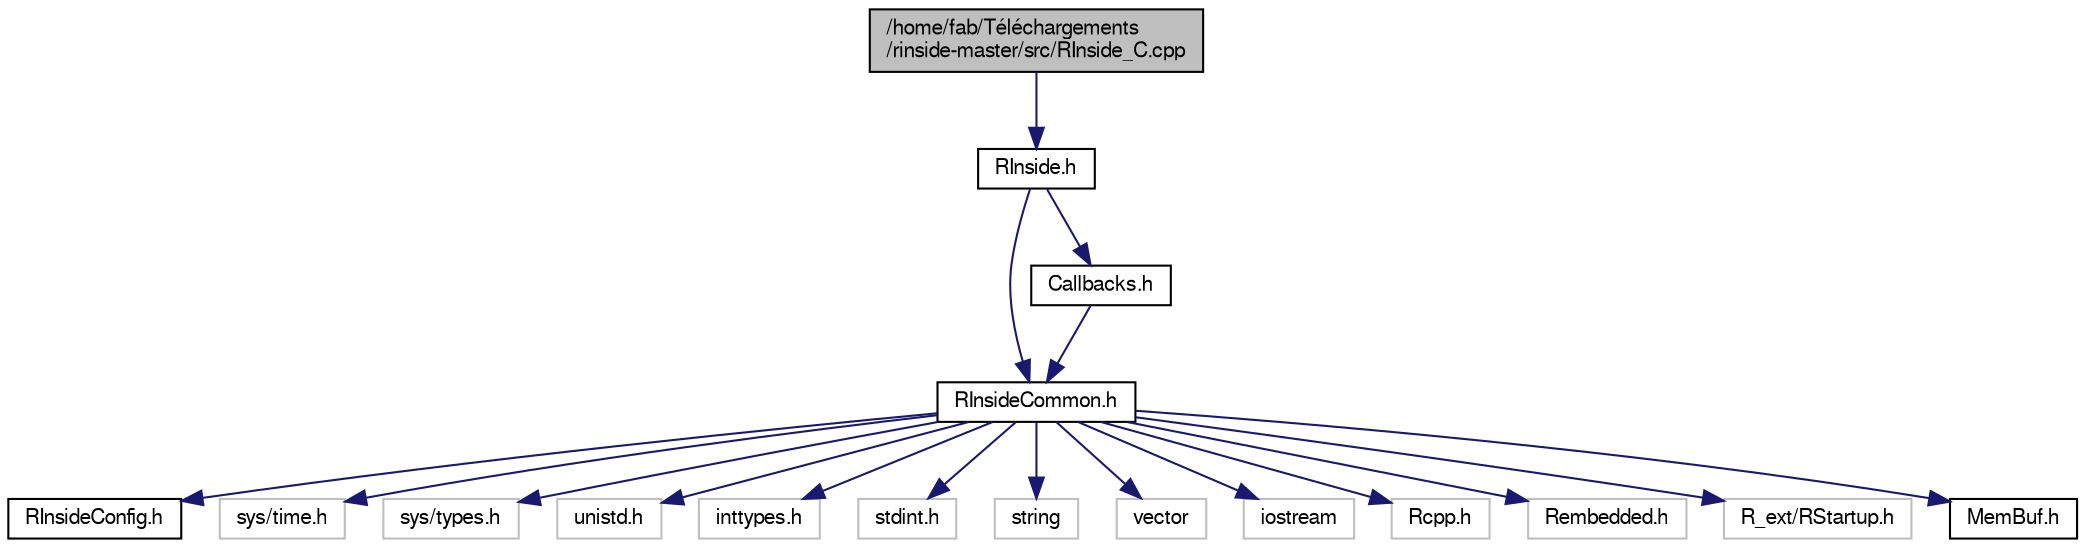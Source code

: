 digraph "/home/fab/Téléchargements/rinside-master/src/RInside_C.cpp"
{
 // LATEX_PDF_SIZE
  bgcolor="transparent";
  edge [fontname="FreeSans",fontsize="10",labelfontname="FreeSans",labelfontsize="10"];
  node [fontname="FreeSans",fontsize="10",shape=record];
  Node1 [label="/home/fab/Téléchargements\l/rinside-master/src/RInside_C.cpp",height=0.2,width=0.4,color="black", fillcolor="grey75", style="filled", fontcolor="black",tooltip=" "];
  Node1 -> Node2 [color="midnightblue",fontsize="10",style="solid",fontname="FreeSans"];
  Node2 [label="RInside.h",height=0.2,width=0.4,color="black",URL="$RInside_8h.html",tooltip=" "];
  Node2 -> Node3 [color="midnightblue",fontsize="10",style="solid",fontname="FreeSans"];
  Node3 [label="RInsideCommon.h",height=0.2,width=0.4,color="black",URL="$RInsideCommon_8h.html",tooltip=" "];
  Node3 -> Node4 [color="midnightblue",fontsize="10",style="solid",fontname="FreeSans"];
  Node4 [label="RInsideConfig.h",height=0.2,width=0.4,color="black",URL="$RInsideConfig_8h.html",tooltip=" "];
  Node3 -> Node5 [color="midnightblue",fontsize="10",style="solid",fontname="FreeSans"];
  Node5 [label="sys/time.h",height=0.2,width=0.4,color="grey75",tooltip=" "];
  Node3 -> Node6 [color="midnightblue",fontsize="10",style="solid",fontname="FreeSans"];
  Node6 [label="sys/types.h",height=0.2,width=0.4,color="grey75",tooltip=" "];
  Node3 -> Node7 [color="midnightblue",fontsize="10",style="solid",fontname="FreeSans"];
  Node7 [label="unistd.h",height=0.2,width=0.4,color="grey75",tooltip=" "];
  Node3 -> Node8 [color="midnightblue",fontsize="10",style="solid",fontname="FreeSans"];
  Node8 [label="inttypes.h",height=0.2,width=0.4,color="grey75",tooltip=" "];
  Node3 -> Node9 [color="midnightblue",fontsize="10",style="solid",fontname="FreeSans"];
  Node9 [label="stdint.h",height=0.2,width=0.4,color="grey75",tooltip=" "];
  Node3 -> Node10 [color="midnightblue",fontsize="10",style="solid",fontname="FreeSans"];
  Node10 [label="string",height=0.2,width=0.4,color="grey75",tooltip=" "];
  Node3 -> Node11 [color="midnightblue",fontsize="10",style="solid",fontname="FreeSans"];
  Node11 [label="vector",height=0.2,width=0.4,color="grey75",tooltip=" "];
  Node3 -> Node12 [color="midnightblue",fontsize="10",style="solid",fontname="FreeSans"];
  Node12 [label="iostream",height=0.2,width=0.4,color="grey75",tooltip=" "];
  Node3 -> Node13 [color="midnightblue",fontsize="10",style="solid",fontname="FreeSans"];
  Node13 [label="Rcpp.h",height=0.2,width=0.4,color="grey75",tooltip=" "];
  Node3 -> Node14 [color="midnightblue",fontsize="10",style="solid",fontname="FreeSans"];
  Node14 [label="Rembedded.h",height=0.2,width=0.4,color="grey75",tooltip=" "];
  Node3 -> Node15 [color="midnightblue",fontsize="10",style="solid",fontname="FreeSans"];
  Node15 [label="R_ext/RStartup.h",height=0.2,width=0.4,color="grey75",tooltip=" "];
  Node3 -> Node16 [color="midnightblue",fontsize="10",style="solid",fontname="FreeSans"];
  Node16 [label="MemBuf.h",height=0.2,width=0.4,color="black",URL="$MemBuf_8h.html",tooltip=" "];
  Node2 -> Node17 [color="midnightblue",fontsize="10",style="solid",fontname="FreeSans"];
  Node17 [label="Callbacks.h",height=0.2,width=0.4,color="black",URL="$Callbacks_8h.html",tooltip=" "];
  Node17 -> Node3 [color="midnightblue",fontsize="10",style="solid",fontname="FreeSans"];
}
